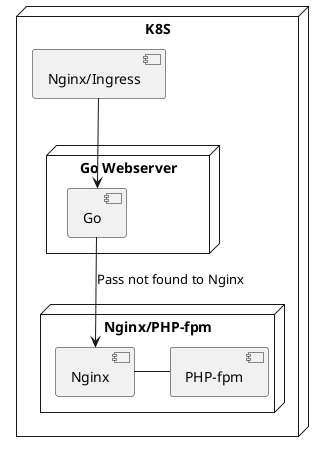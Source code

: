 @startuml
'https://plantuml.com/component-diagram

node "K8S" {
    [Nginx/Ingress]

    node "Nginx/PHP-fpm" {
      [Nginx] - [PHP-fpm]
    }

    node "Go Webserver" {
      [Go]
    }

}

[Nginx/Ingress] --> [Go]
[Go] -->  [Nginx] : Pass not found to Nginx

@enduml